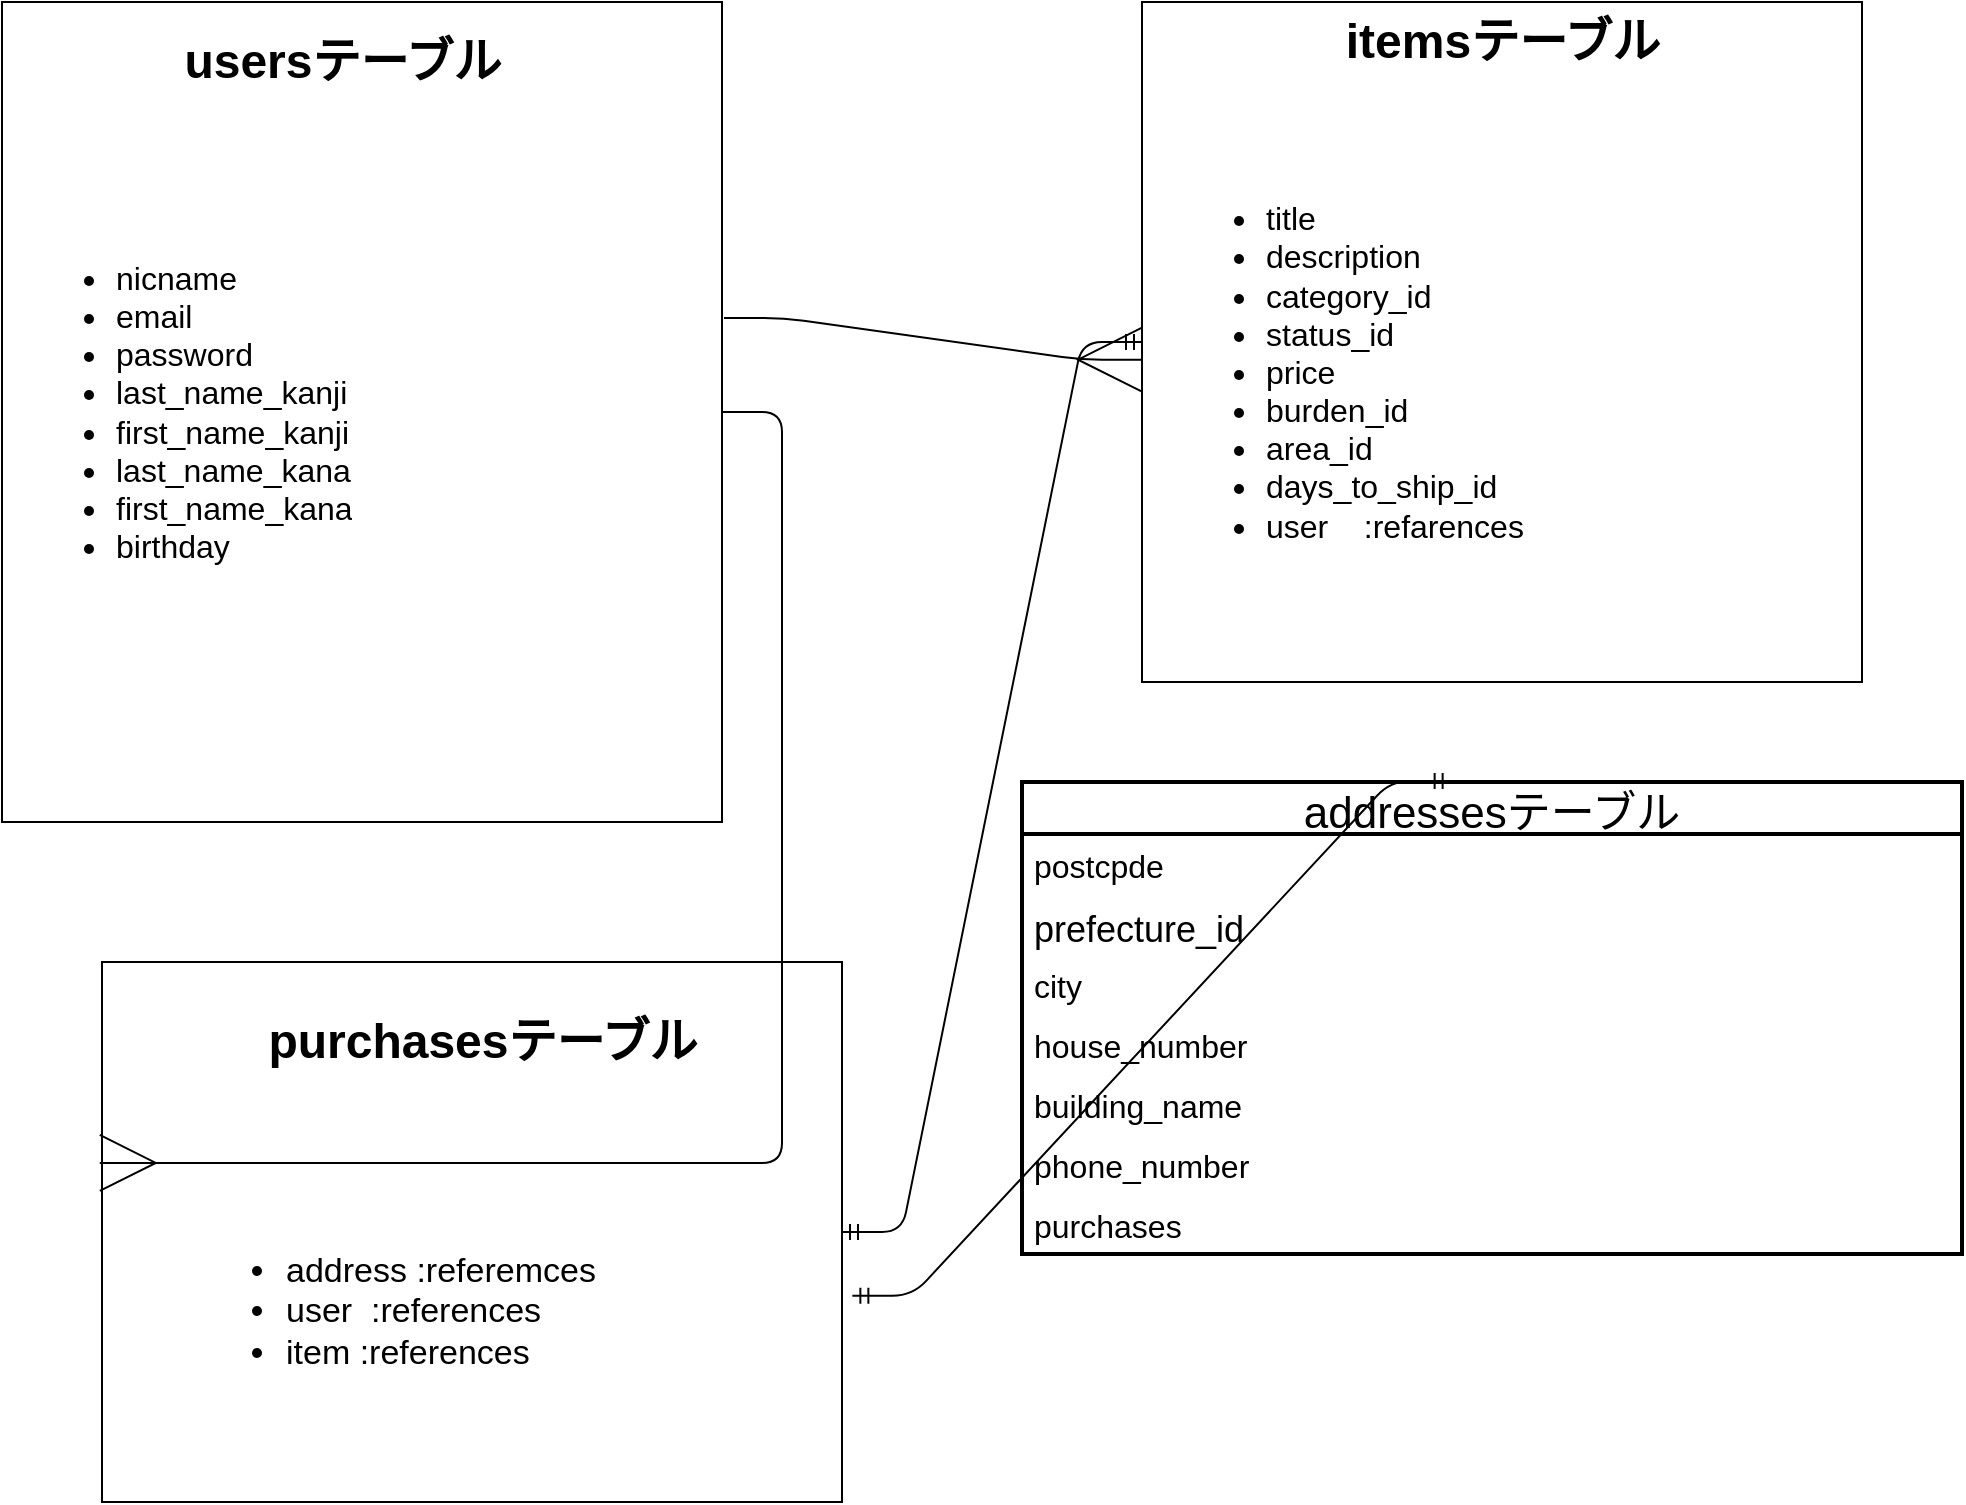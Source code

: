 <mxfile version="13.6.5">
    <diagram id="z1ifNuMAOmO8DxjEnN6p" name="ページ1">
        <mxGraphModel dx="1274" dy="496" grid="1" gridSize="10" guides="1" tooltips="1" connect="1" arrows="1" fold="1" page="1" pageScale="1" pageWidth="827" pageHeight="1169" math="0" shadow="0">
            <root>
                <mxCell id="0"/>
                <mxCell id="1" parent="0"/>
                <mxCell id="89" value="&lt;h2&gt;&lt;br&gt;&lt;/h2&gt;&lt;p&gt;&lt;br&gt;&lt;/p&gt;" style="rounded=0;whiteSpace=wrap;html=1;sketch=0;fillColor=none;" vertex="1" parent="1">
                    <mxGeometry width="360" height="410" as="geometry"/>
                </mxCell>
                <mxCell id="91" value="usersテーブル" style="text;strokeColor=none;fillColor=none;html=1;fontSize=24;fontStyle=1;verticalAlign=middle;align=center;rounded=0;sketch=0;" vertex="1" parent="1">
                    <mxGeometry x="120" y="10" width="100" height="40" as="geometry"/>
                </mxCell>
                <mxCell id="92" value="&lt;ul style=&quot;font-size: 16px&quot;&gt;&lt;li&gt;nicname&lt;/li&gt;&lt;li&gt;email&lt;/li&gt;&lt;li&gt;password&lt;/li&gt;&lt;li&gt;last_name_kanji&lt;/li&gt;&lt;li&gt;first_name_kanji&lt;/li&gt;&lt;li&gt;last_name_kana&lt;/li&gt;&lt;li&gt;first_name_kana&lt;/li&gt;&lt;li&gt;birthday&lt;/li&gt;&lt;/ul&gt;" style="text;strokeColor=none;fillColor=none;html=1;whiteSpace=wrap;verticalAlign=middle;overflow=hidden;rounded=0;sketch=0;" vertex="1" parent="1">
                    <mxGeometry x="15" y="50" width="310" height="310" as="geometry"/>
                </mxCell>
                <mxCell id="95" value="" style="rounded=0;whiteSpace=wrap;html=1;sketch=0;fillColor=none;" vertex="1" parent="1">
                    <mxGeometry x="570" width="360" height="340" as="geometry"/>
                </mxCell>
                <mxCell id="96" value="itemsテーブル" style="text;strokeColor=none;fillColor=none;html=1;fontSize=24;fontStyle=1;verticalAlign=middle;align=center;rounded=0;sketch=0;" vertex="1" parent="1">
                    <mxGeometry x="700" width="100" height="40" as="geometry"/>
                </mxCell>
                <mxCell id="97" value="&lt;ul style=&quot;font-size: 16px&quot;&gt;&lt;li&gt;title&lt;/li&gt;&lt;li&gt;description&lt;/li&gt;&lt;li&gt;category_id&lt;/li&gt;&lt;li&gt;status_id&lt;/li&gt;&lt;li&gt;price&lt;/li&gt;&lt;li&gt;burden_id&lt;/li&gt;&lt;li&gt;area_id&lt;/li&gt;&lt;li&gt;days_to_ship_id&lt;/li&gt;&lt;li&gt;user&amp;nbsp; &amp;nbsp; :refarences&amp;nbsp;&amp;nbsp;&lt;/li&gt;&lt;/ul&gt;" style="text;strokeColor=none;fillColor=none;html=1;whiteSpace=wrap;verticalAlign=middle;overflow=hidden;rounded=0;sketch=0;" vertex="1" parent="1">
                    <mxGeometry x="590" y="50" width="320" height="270" as="geometry"/>
                </mxCell>
                <mxCell id="98" value="" style="rounded=0;whiteSpace=wrap;html=1;sketch=0;fillColor=none;" vertex="1" parent="1">
                    <mxGeometry x="50" y="480" width="370" height="270" as="geometry"/>
                </mxCell>
                <mxCell id="99" value="purchasesテーブル" style="text;strokeColor=none;fillColor=none;html=1;fontSize=24;fontStyle=1;verticalAlign=middle;align=center;rounded=0;sketch=0;" vertex="1" parent="1">
                    <mxGeometry x="190" y="500" width="100" height="40" as="geometry"/>
                </mxCell>
                <mxCell id="100" value="&lt;ul style=&quot;font-size: 17px&quot;&gt;&lt;li&gt;address :referemces&lt;/li&gt;&lt;li&gt;user&amp;nbsp; :references&lt;/li&gt;&lt;li&gt;item :references&lt;/li&gt;&lt;/ul&gt;" style="text;strokeColor=none;fillColor=none;html=1;whiteSpace=wrap;verticalAlign=middle;overflow=hidden;rounded=0;sketch=0;" vertex="1" parent="1">
                    <mxGeometry x="100" y="585" width="300" height="140" as="geometry"/>
                </mxCell>
                <mxCell id="103" value="" style="edgeStyle=entityRelationEdgeStyle;fontSize=12;html=1;endArrow=ERmany;entryX=0;entryY=0.526;entryDx=0;entryDy=0;entryPerimeter=0;strokeWidth=1;endSize=30;" edge="1" parent="1" target="95">
                    <mxGeometry width="100" height="100" relative="1" as="geometry">
                        <mxPoint x="361" y="158" as="sourcePoint"/>
                        <mxPoint x="540" y="150" as="targetPoint"/>
                    </mxGeometry>
                </mxCell>
                <mxCell id="115" value="" style="edgeStyle=entityRelationEdgeStyle;fontSize=12;html=1;endArrow=ERmany;strokeWidth=1;entryX=-0.003;entryY=0.372;entryDx=0;entryDy=0;entryPerimeter=0;endSize=26;" edge="1" parent="1" source="89" target="98">
                    <mxGeometry width="100" height="100" relative="1" as="geometry">
                        <mxPoint x="310" y="580" as="sourcePoint"/>
                        <mxPoint x="410" y="480" as="targetPoint"/>
                    </mxGeometry>
                </mxCell>
                <mxCell id="117" value="" style="edgeStyle=entityRelationEdgeStyle;fontSize=12;html=1;endArrow=ERmandOne;startArrow=ERmandOne;strokeWidth=1;" edge="1" parent="1" source="98" target="95">
                    <mxGeometry width="100" height="100" relative="1" as="geometry">
                        <mxPoint x="650" y="670" as="sourcePoint"/>
                        <mxPoint x="750" y="570" as="targetPoint"/>
                    </mxGeometry>
                </mxCell>
                <mxCell id="127" value="" style="edgeStyle=entityRelationEdgeStyle;fontSize=12;html=1;endArrow=ERmandOne;startArrow=ERmandOne;strokeWidth=1;entryX=0.456;entryY=-0.002;entryDx=0;entryDy=0;entryPerimeter=0;exitX=1.014;exitY=0.618;exitDx=0;exitDy=0;exitPerimeter=0;" edge="1" parent="1" source="98" target="118">
                    <mxGeometry width="100" height="100" relative="1" as="geometry">
                        <mxPoint x="650" y="740" as="sourcePoint"/>
                        <mxPoint x="840" y="600" as="targetPoint"/>
                    </mxGeometry>
                </mxCell>
                <mxCell id="118" value="addressesテーブル" style="swimlane;fontStyle=0;childLayout=stackLayout;horizontal=1;startSize=26;horizontalStack=0;resizeParent=1;resizeParentMax=0;resizeLast=0;collapsible=1;marginBottom=0;align=center;fontSize=22;rounded=0;sketch=0;fillColor=none;strokeWidth=2;" vertex="1" parent="1">
                    <mxGeometry x="510" y="390" width="470" height="236" as="geometry"/>
                </mxCell>
                <mxCell id="120" value="postcpde" style="text;strokeColor=none;fillColor=none;spacingLeft=4;spacingRight=4;overflow=hidden;rotatable=0;points=[[0,0.5],[1,0.5]];portConstraint=eastwest;fontSize=16;" vertex="1" parent="118">
                    <mxGeometry y="26" width="470" height="30" as="geometry"/>
                </mxCell>
                <mxCell id="121" value="prefecture_id" style="text;strokeColor=none;fillColor=none;spacingLeft=4;spacingRight=4;overflow=hidden;rotatable=0;points=[[0,0.5],[1,0.5]];portConstraint=eastwest;fontSize=18;" vertex="1" parent="118">
                    <mxGeometry y="56" width="470" height="30" as="geometry"/>
                </mxCell>
                <mxCell id="122" value="city" style="text;strokeColor=none;fillColor=none;spacingLeft=4;spacingRight=4;overflow=hidden;rotatable=0;points=[[0,0.5],[1,0.5]];portConstraint=eastwest;fontSize=16;" vertex="1" parent="118">
                    <mxGeometry y="86" width="470" height="30" as="geometry"/>
                </mxCell>
                <mxCell id="123" value="house_number" style="text;strokeColor=none;fillColor=none;spacingLeft=4;spacingRight=4;overflow=hidden;rotatable=0;points=[[0,0.5],[1,0.5]];portConstraint=eastwest;fontSize=16;" vertex="1" parent="118">
                    <mxGeometry y="116" width="470" height="30" as="geometry"/>
                </mxCell>
                <mxCell id="124" value="building_name" style="text;strokeColor=none;fillColor=none;spacingLeft=4;spacingRight=4;overflow=hidden;rotatable=0;points=[[0,0.5],[1,0.5]];portConstraint=eastwest;fontSize=16;" vertex="1" parent="118">
                    <mxGeometry y="146" width="470" height="30" as="geometry"/>
                </mxCell>
                <mxCell id="125" value="phone_number" style="text;strokeColor=none;fillColor=none;spacingLeft=4;spacingRight=4;overflow=hidden;rotatable=0;points=[[0,0.5],[1,0.5]];portConstraint=eastwest;fontSize=16;" vertex="1" parent="118">
                    <mxGeometry y="176" width="470" height="30" as="geometry"/>
                </mxCell>
                <mxCell id="126" value="purchases" style="text;strokeColor=none;fillColor=none;spacingLeft=4;spacingRight=4;overflow=hidden;rotatable=0;points=[[0,0.5],[1,0.5]];portConstraint=eastwest;fontSize=16;" vertex="1" parent="118">
                    <mxGeometry y="206" width="470" height="30" as="geometry"/>
                </mxCell>
            </root>
        </mxGraphModel>
    </diagram>
</mxfile>